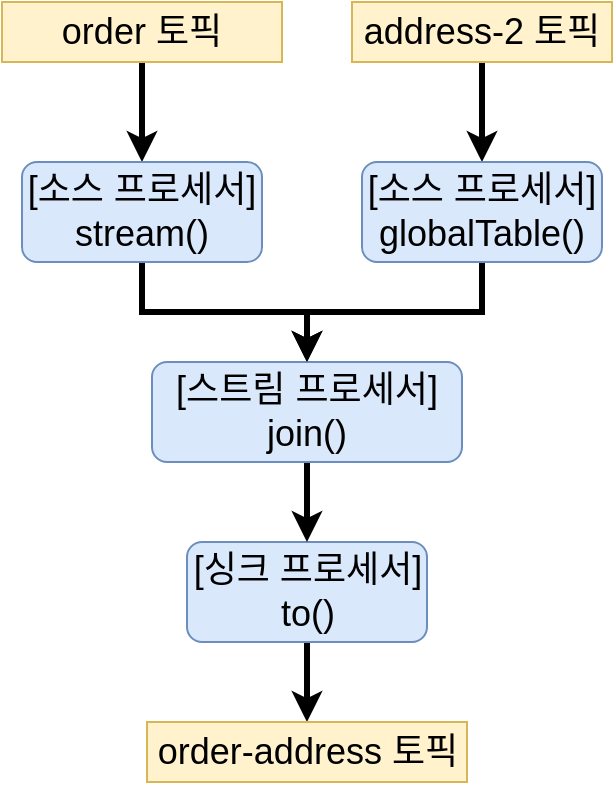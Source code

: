 <mxfile version="20.7.4" type="github"><diagram id="yBroxvktmbOIuQ4lVF_v" name="페이지-1"><mxGraphModel dx="538" dy="1011" grid="1" gridSize="10" guides="1" tooltips="1" connect="1" arrows="1" fold="1" page="1" pageScale="1" pageWidth="827" pageHeight="1169" math="0" shadow="0"><root><mxCell id="0"/><mxCell id="1" parent="0"/><mxCell id="njsngqaN4NBIr93hJb6f-5" style="edgeStyle=orthogonalEdgeStyle;rounded=0;orthogonalLoop=1;jettySize=auto;html=1;exitX=0.5;exitY=1;exitDx=0;exitDy=0;entryX=0.5;entryY=0;entryDx=0;entryDy=0;fontSize=18;strokeWidth=3;" parent="1" source="njsngqaN4NBIr93hJb6f-1" target="njsngqaN4NBIr93hJb6f-2" edge="1"><mxGeometry relative="1" as="geometry"/></mxCell><mxCell id="njsngqaN4NBIr93hJb6f-1" value="&lt;font style=&quot;font-size: 18px;&quot;&gt;order 토픽&lt;/font&gt;" style="rounded=0;whiteSpace=wrap;html=1;fillColor=#fff2cc;strokeColor=#d6b656;" parent="1" vertex="1"><mxGeometry x="195" y="200" width="140" height="30" as="geometry"/></mxCell><mxCell id="njsngqaN4NBIr93hJb6f-6" style="edgeStyle=orthogonalEdgeStyle;rounded=0;orthogonalLoop=1;jettySize=auto;html=1;exitX=0.5;exitY=1;exitDx=0;exitDy=0;strokeWidth=3;fontSize=18;entryX=0.5;entryY=0;entryDx=0;entryDy=0;" parent="1" source="njsngqaN4NBIr93hJb6f-2" target="n7t8_uaDeEoZKUTKyP9Q-1" edge="1"><mxGeometry relative="1" as="geometry"/></mxCell><mxCell id="njsngqaN4NBIr93hJb6f-2" value="[소스 프로세서]&lt;br&gt;stream()" style="rounded=1;whiteSpace=wrap;html=1;fontSize=18;fillColor=#dae8fc;strokeColor=#6c8ebf;" parent="1" vertex="1"><mxGeometry x="205" y="280" width="120" height="50" as="geometry"/></mxCell><mxCell id="njsngqaN4NBIr93hJb6f-7" style="edgeStyle=orthogonalEdgeStyle;rounded=0;orthogonalLoop=1;jettySize=auto;html=1;exitX=0.5;exitY=1;exitDx=0;exitDy=0;entryX=0.5;entryY=0;entryDx=0;entryDy=0;strokeWidth=3;fontSize=18;" parent="1" source="njsngqaN4NBIr93hJb6f-3" target="njsngqaN4NBIr93hJb6f-4" edge="1"><mxGeometry relative="1" as="geometry"/></mxCell><mxCell id="njsngqaN4NBIr93hJb6f-3" value="[싱크 프로세서]&lt;br&gt;to()" style="rounded=1;whiteSpace=wrap;html=1;fontSize=18;fillColor=#dae8fc;strokeColor=#6c8ebf;" parent="1" vertex="1"><mxGeometry x="287.5" y="470" width="120" height="50" as="geometry"/></mxCell><mxCell id="njsngqaN4NBIr93hJb6f-4" value="&lt;font style=&quot;font-size: 18px;&quot;&gt;order-address 토픽&lt;/font&gt;" style="rounded=0;whiteSpace=wrap;html=1;fillColor=#fff2cc;strokeColor=#d6b656;" parent="1" vertex="1"><mxGeometry x="267.5" y="560" width="160" height="30" as="geometry"/></mxCell><mxCell id="n7t8_uaDeEoZKUTKyP9Q-2" style="edgeStyle=orthogonalEdgeStyle;rounded=0;orthogonalLoop=1;jettySize=auto;html=1;exitX=0.5;exitY=1;exitDx=0;exitDy=0;entryX=0.5;entryY=0;entryDx=0;entryDy=0;strokeWidth=3;" parent="1" source="n7t8_uaDeEoZKUTKyP9Q-1" target="njsngqaN4NBIr93hJb6f-3" edge="1"><mxGeometry relative="1" as="geometry"/></mxCell><mxCell id="n7t8_uaDeEoZKUTKyP9Q-1" value="[스트림 프로세서]&lt;br&gt;join()" style="rounded=1;whiteSpace=wrap;html=1;fontSize=18;fillColor=#dae8fc;strokeColor=#6c8ebf;" parent="1" vertex="1"><mxGeometry x="270" y="380" width="155" height="50" as="geometry"/></mxCell><mxCell id="kBO8JYwr2JAYxz3RJ3LD-3" style="edgeStyle=orthogonalEdgeStyle;rounded=0;orthogonalLoop=1;jettySize=auto;html=1;exitX=0.5;exitY=1;exitDx=0;exitDy=0;entryX=0.5;entryY=0;entryDx=0;entryDy=0;strokeWidth=3;" parent="1" source="kBO8JYwr2JAYxz3RJ3LD-1" target="kBO8JYwr2JAYxz3RJ3LD-2" edge="1"><mxGeometry relative="1" as="geometry"/></mxCell><mxCell id="kBO8JYwr2JAYxz3RJ3LD-1" value="&lt;font style=&quot;font-size: 18px;&quot;&gt;address-2 토픽&lt;/font&gt;" style="rounded=0;whiteSpace=wrap;html=1;fillColor=#fff2cc;strokeColor=#d6b656;" parent="1" vertex="1"><mxGeometry x="370" y="200" width="130" height="30" as="geometry"/></mxCell><mxCell id="kBO8JYwr2JAYxz3RJ3LD-4" style="edgeStyle=orthogonalEdgeStyle;rounded=0;orthogonalLoop=1;jettySize=auto;html=1;exitX=0.5;exitY=1;exitDx=0;exitDy=0;entryX=0.5;entryY=0;entryDx=0;entryDy=0;strokeWidth=3;" parent="1" source="kBO8JYwr2JAYxz3RJ3LD-2" target="n7t8_uaDeEoZKUTKyP9Q-1" edge="1"><mxGeometry relative="1" as="geometry"/></mxCell><mxCell id="kBO8JYwr2JAYxz3RJ3LD-2" value="[소스 프로세서]&lt;br&gt;globalTable()" style="rounded=1;whiteSpace=wrap;html=1;fontSize=18;fillColor=#dae8fc;strokeColor=#6c8ebf;" parent="1" vertex="1"><mxGeometry x="375" y="280" width="120" height="50" as="geometry"/></mxCell></root></mxGraphModel></diagram></mxfile>